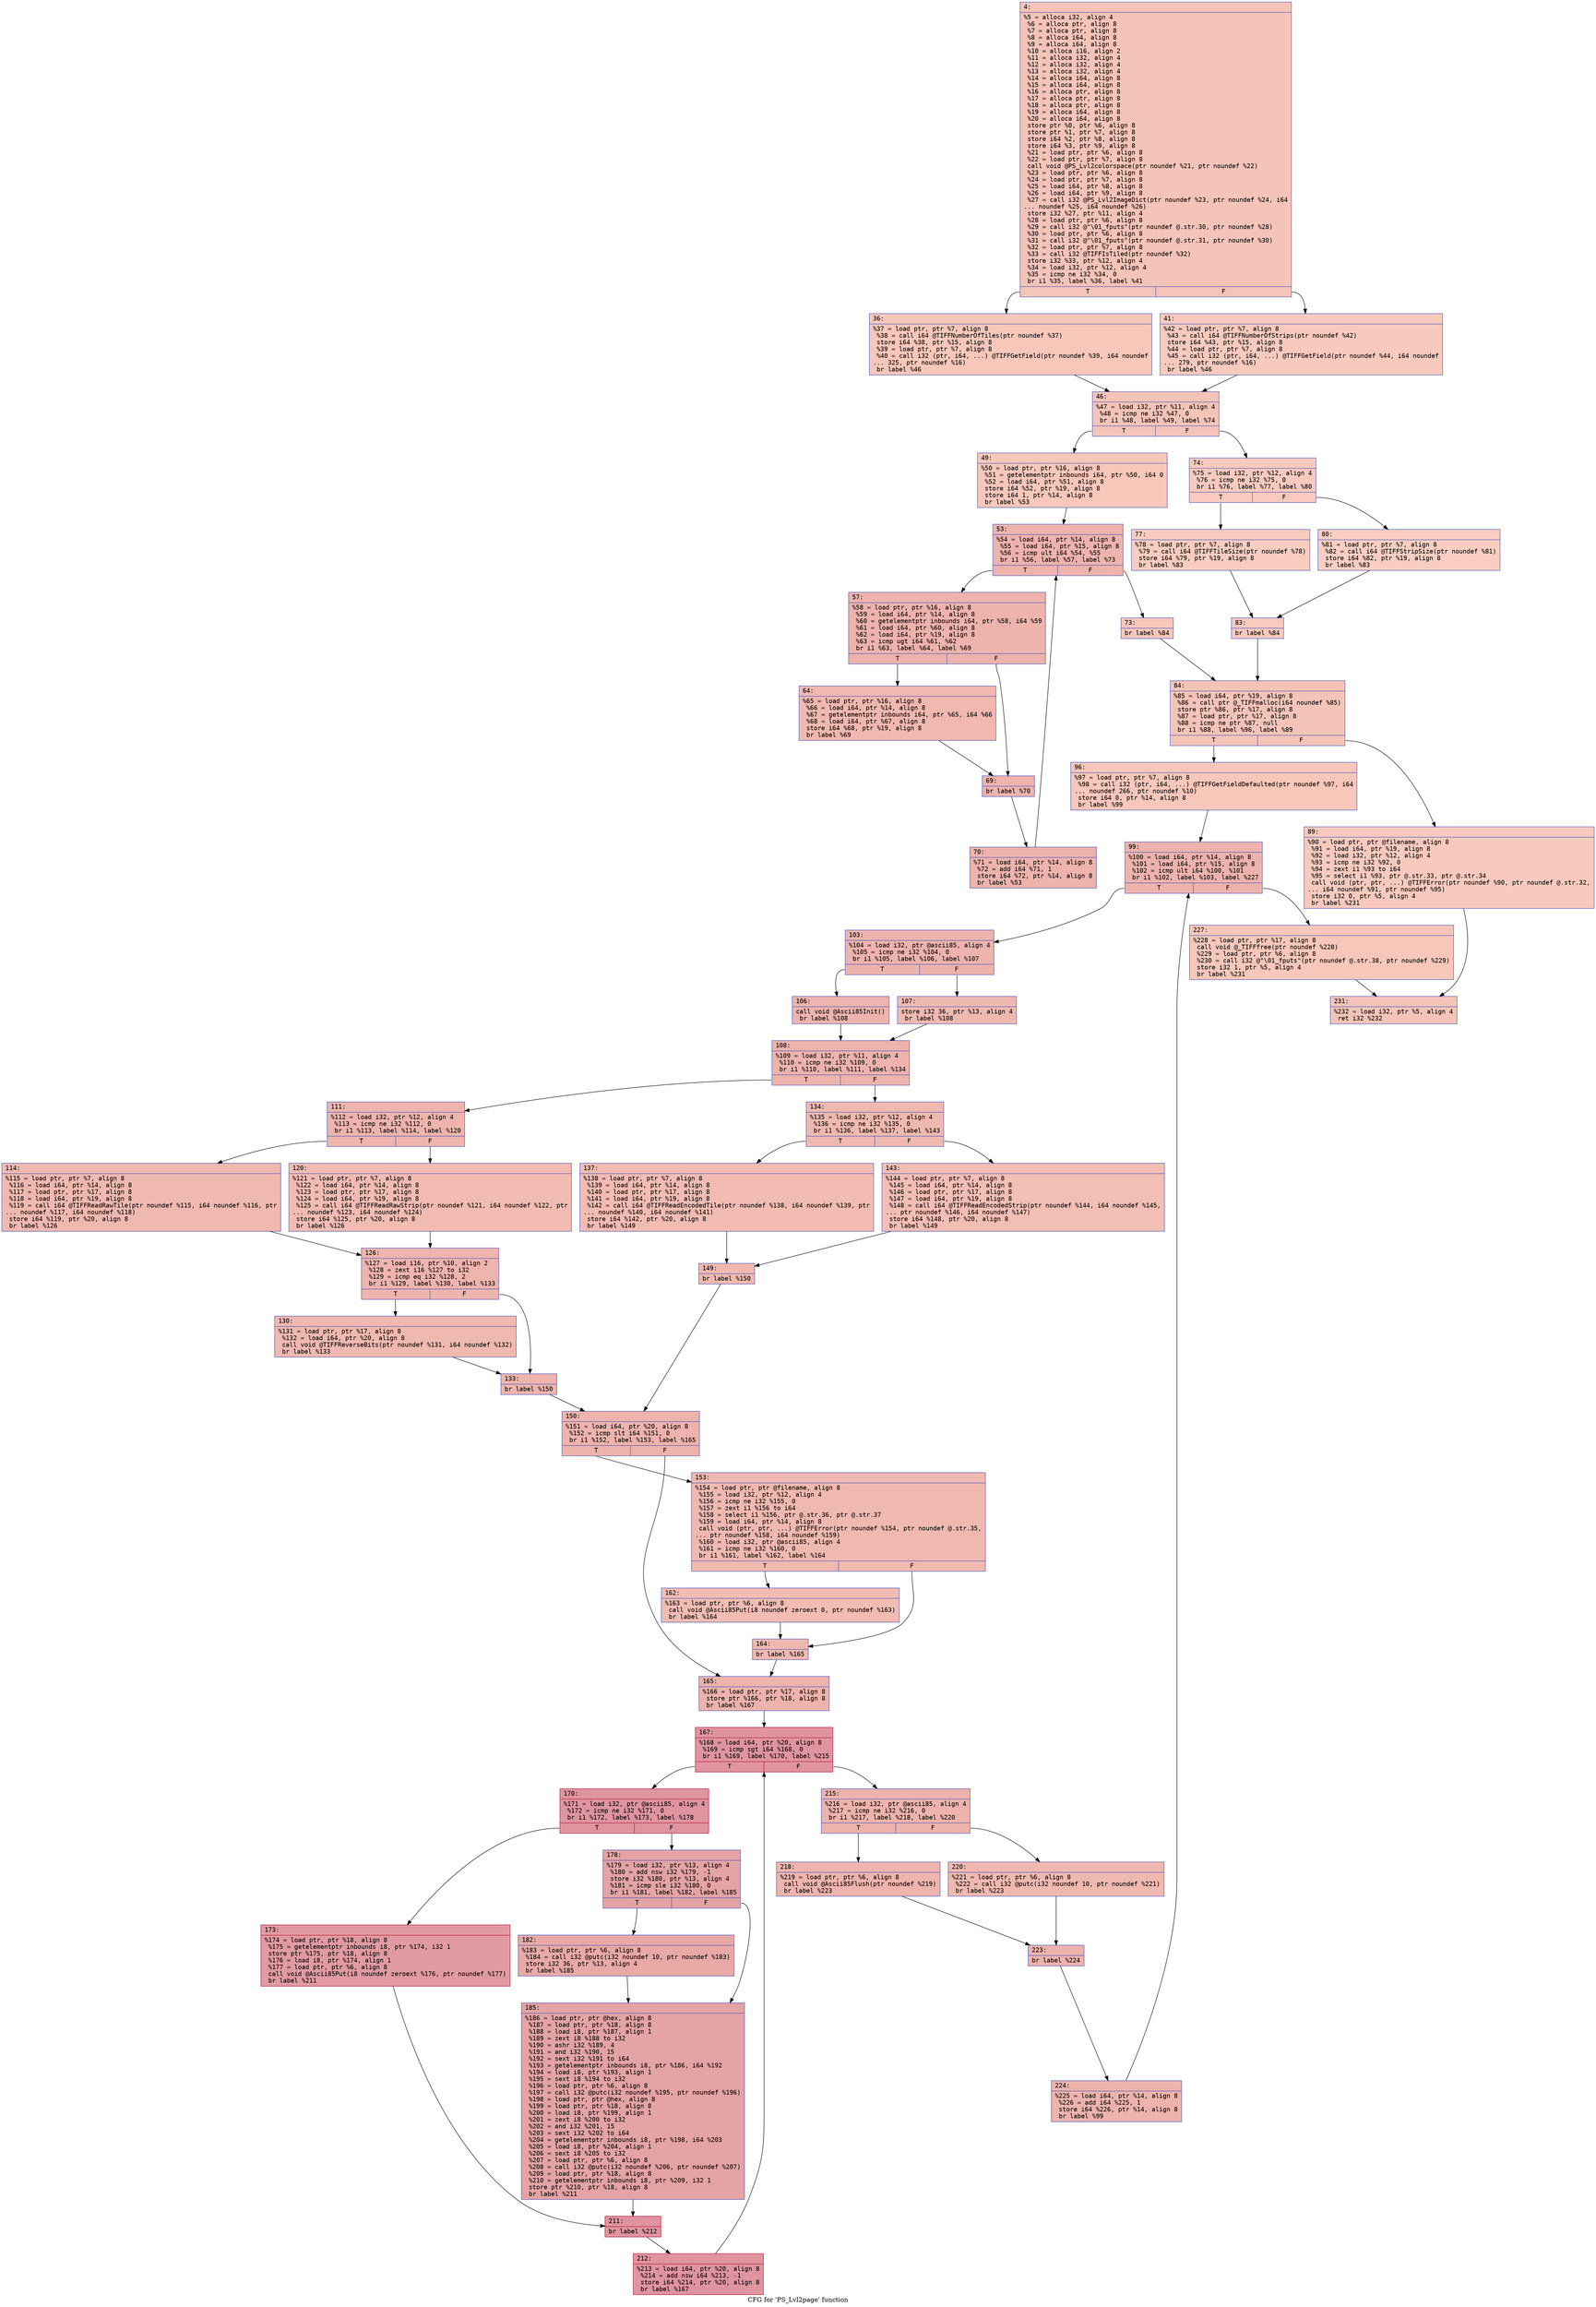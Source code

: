 digraph "CFG for 'PS_Lvl2page' function" {
	label="CFG for 'PS_Lvl2page' function";

	Node0x600001439900 [shape=record,color="#3d50c3ff", style=filled, fillcolor="#e97a5f70" fontname="Courier",label="{4:\l|  %5 = alloca i32, align 4\l  %6 = alloca ptr, align 8\l  %7 = alloca ptr, align 8\l  %8 = alloca i64, align 8\l  %9 = alloca i64, align 8\l  %10 = alloca i16, align 2\l  %11 = alloca i32, align 4\l  %12 = alloca i32, align 4\l  %13 = alloca i32, align 4\l  %14 = alloca i64, align 8\l  %15 = alloca i64, align 8\l  %16 = alloca ptr, align 8\l  %17 = alloca ptr, align 8\l  %18 = alloca ptr, align 8\l  %19 = alloca i64, align 8\l  %20 = alloca i64, align 8\l  store ptr %0, ptr %6, align 8\l  store ptr %1, ptr %7, align 8\l  store i64 %2, ptr %8, align 8\l  store i64 %3, ptr %9, align 8\l  %21 = load ptr, ptr %6, align 8\l  %22 = load ptr, ptr %7, align 8\l  call void @PS_Lvl2colorspace(ptr noundef %21, ptr noundef %22)\l  %23 = load ptr, ptr %6, align 8\l  %24 = load ptr, ptr %7, align 8\l  %25 = load i64, ptr %8, align 8\l  %26 = load i64, ptr %9, align 8\l  %27 = call i32 @PS_Lvl2ImageDict(ptr noundef %23, ptr noundef %24, i64\l... noundef %25, i64 noundef %26)\l  store i32 %27, ptr %11, align 4\l  %28 = load ptr, ptr %6, align 8\l  %29 = call i32 @\"\\01_fputs\"(ptr noundef @.str.30, ptr noundef %28)\l  %30 = load ptr, ptr %6, align 8\l  %31 = call i32 @\"\\01_fputs\"(ptr noundef @.str.31, ptr noundef %30)\l  %32 = load ptr, ptr %7, align 8\l  %33 = call i32 @TIFFIsTiled(ptr noundef %32)\l  store i32 %33, ptr %12, align 4\l  %34 = load i32, ptr %12, align 4\l  %35 = icmp ne i32 %34, 0\l  br i1 %35, label %36, label %41\l|{<s0>T|<s1>F}}"];
	Node0x600001439900:s0 -> Node0x600001439950[tooltip="4 -> 36\nProbability 62.50%" ];
	Node0x600001439900:s1 -> Node0x6000014399a0[tooltip="4 -> 41\nProbability 37.50%" ];
	Node0x600001439950 [shape=record,color="#3d50c3ff", style=filled, fillcolor="#ec7f6370" fontname="Courier",label="{36:\l|  %37 = load ptr, ptr %7, align 8\l  %38 = call i64 @TIFFNumberOfTiles(ptr noundef %37)\l  store i64 %38, ptr %15, align 8\l  %39 = load ptr, ptr %7, align 8\l  %40 = call i32 (ptr, i64, ...) @TIFFGetField(ptr noundef %39, i64 noundef\l... 325, ptr noundef %16)\l  br label %46\l}"];
	Node0x600001439950 -> Node0x6000014399f0[tooltip="36 -> 46\nProbability 100.00%" ];
	Node0x6000014399a0 [shape=record,color="#3d50c3ff", style=filled, fillcolor="#ef886b70" fontname="Courier",label="{41:\l|  %42 = load ptr, ptr %7, align 8\l  %43 = call i64 @TIFFNumberOfStrips(ptr noundef %42)\l  store i64 %43, ptr %15, align 8\l  %44 = load ptr, ptr %7, align 8\l  %45 = call i32 (ptr, i64, ...) @TIFFGetField(ptr noundef %44, i64 noundef\l... 279, ptr noundef %16)\l  br label %46\l}"];
	Node0x6000014399a0 -> Node0x6000014399f0[tooltip="41 -> 46\nProbability 100.00%" ];
	Node0x6000014399f0 [shape=record,color="#3d50c3ff", style=filled, fillcolor="#e97a5f70" fontname="Courier",label="{46:\l|  %47 = load i32, ptr %11, align 4\l  %48 = icmp ne i32 %47, 0\l  br i1 %48, label %49, label %74\l|{<s0>T|<s1>F}}"];
	Node0x6000014399f0:s0 -> Node0x600001439a40[tooltip="46 -> 49\nProbability 62.50%" ];
	Node0x6000014399f0:s1 -> Node0x600001439c70[tooltip="46 -> 74\nProbability 37.50%" ];
	Node0x600001439a40 [shape=record,color="#3d50c3ff", style=filled, fillcolor="#ec7f6370" fontname="Courier",label="{49:\l|  %50 = load ptr, ptr %16, align 8\l  %51 = getelementptr inbounds i64, ptr %50, i64 0\l  %52 = load i64, ptr %51, align 8\l  store i64 %52, ptr %19, align 8\l  store i64 1, ptr %14, align 8\l  br label %53\l}"];
	Node0x600001439a40 -> Node0x600001439a90[tooltip="49 -> 53\nProbability 100.00%" ];
	Node0x600001439a90 [shape=record,color="#3d50c3ff", style=filled, fillcolor="#d6524470" fontname="Courier",label="{53:\l|  %54 = load i64, ptr %14, align 8\l  %55 = load i64, ptr %15, align 8\l  %56 = icmp ult i64 %54, %55\l  br i1 %56, label %57, label %73\l|{<s0>T|<s1>F}}"];
	Node0x600001439a90:s0 -> Node0x600001439ae0[tooltip="53 -> 57\nProbability 96.88%" ];
	Node0x600001439a90:s1 -> Node0x600001439c20[tooltip="53 -> 73\nProbability 3.12%" ];
	Node0x600001439ae0 [shape=record,color="#3d50c3ff", style=filled, fillcolor="#d6524470" fontname="Courier",label="{57:\l|  %58 = load ptr, ptr %16, align 8\l  %59 = load i64, ptr %14, align 8\l  %60 = getelementptr inbounds i64, ptr %58, i64 %59\l  %61 = load i64, ptr %60, align 8\l  %62 = load i64, ptr %19, align 8\l  %63 = icmp ugt i64 %61, %62\l  br i1 %63, label %64, label %69\l|{<s0>T|<s1>F}}"];
	Node0x600001439ae0:s0 -> Node0x600001439b30[tooltip="57 -> 64\nProbability 50.00%" ];
	Node0x600001439ae0:s1 -> Node0x600001439b80[tooltip="57 -> 69\nProbability 50.00%" ];
	Node0x600001439b30 [shape=record,color="#3d50c3ff", style=filled, fillcolor="#dc5d4a70" fontname="Courier",label="{64:\l|  %65 = load ptr, ptr %16, align 8\l  %66 = load i64, ptr %14, align 8\l  %67 = getelementptr inbounds i64, ptr %65, i64 %66\l  %68 = load i64, ptr %67, align 8\l  store i64 %68, ptr %19, align 8\l  br label %69\l}"];
	Node0x600001439b30 -> Node0x600001439b80[tooltip="64 -> 69\nProbability 100.00%" ];
	Node0x600001439b80 [shape=record,color="#3d50c3ff", style=filled, fillcolor="#d6524470" fontname="Courier",label="{69:\l|  br label %70\l}"];
	Node0x600001439b80 -> Node0x600001439bd0[tooltip="69 -> 70\nProbability 100.00%" ];
	Node0x600001439bd0 [shape=record,color="#3d50c3ff", style=filled, fillcolor="#d6524470" fontname="Courier",label="{70:\l|  %71 = load i64, ptr %14, align 8\l  %72 = add i64 %71, 1\l  store i64 %72, ptr %14, align 8\l  br label %53\l}"];
	Node0x600001439bd0 -> Node0x600001439a90[tooltip="70 -> 53\nProbability 100.00%" ];
	Node0x600001439c20 [shape=record,color="#3d50c3ff", style=filled, fillcolor="#ec7f6370" fontname="Courier",label="{73:\l|  br label %84\l}"];
	Node0x600001439c20 -> Node0x600001439db0[tooltip="73 -> 84\nProbability 100.00%" ];
	Node0x600001439c70 [shape=record,color="#3d50c3ff", style=filled, fillcolor="#ef886b70" fontname="Courier",label="{74:\l|  %75 = load i32, ptr %12, align 4\l  %76 = icmp ne i32 %75, 0\l  br i1 %76, label %77, label %80\l|{<s0>T|<s1>F}}"];
	Node0x600001439c70:s0 -> Node0x600001439cc0[tooltip="74 -> 77\nProbability 62.50%" ];
	Node0x600001439c70:s1 -> Node0x600001439d10[tooltip="74 -> 80\nProbability 37.50%" ];
	Node0x600001439cc0 [shape=record,color="#3d50c3ff", style=filled, fillcolor="#f08b6e70" fontname="Courier",label="{77:\l|  %78 = load ptr, ptr %7, align 8\l  %79 = call i64 @TIFFTileSize(ptr noundef %78)\l  store i64 %79, ptr %19, align 8\l  br label %83\l}"];
	Node0x600001439cc0 -> Node0x600001439d60[tooltip="77 -> 83\nProbability 100.00%" ];
	Node0x600001439d10 [shape=record,color="#3d50c3ff", style=filled, fillcolor="#f2907270" fontname="Courier",label="{80:\l|  %81 = load ptr, ptr %7, align 8\l  %82 = call i64 @TIFFStripSize(ptr noundef %81)\l  store i64 %82, ptr %19, align 8\l  br label %83\l}"];
	Node0x600001439d10 -> Node0x600001439d60[tooltip="80 -> 83\nProbability 100.00%" ];
	Node0x600001439d60 [shape=record,color="#3d50c3ff", style=filled, fillcolor="#ef886b70" fontname="Courier",label="{83:\l|  br label %84\l}"];
	Node0x600001439d60 -> Node0x600001439db0[tooltip="83 -> 84\nProbability 100.00%" ];
	Node0x600001439db0 [shape=record,color="#3d50c3ff", style=filled, fillcolor="#e97a5f70" fontname="Courier",label="{84:\l|  %85 = load i64, ptr %19, align 8\l  %86 = call ptr @_TIFFmalloc(i64 noundef %85)\l  store ptr %86, ptr %17, align 8\l  %87 = load ptr, ptr %17, align 8\l  %88 = icmp ne ptr %87, null\l  br i1 %88, label %96, label %89\l|{<s0>T|<s1>F}}"];
	Node0x600001439db0:s0 -> Node0x600001439e50[tooltip="84 -> 96\nProbability 62.50%" ];
	Node0x600001439db0:s1 -> Node0x600001439e00[tooltip="84 -> 89\nProbability 37.50%" ];
	Node0x600001439e00 [shape=record,color="#3d50c3ff", style=filled, fillcolor="#ef886b70" fontname="Courier",label="{89:\l|  %90 = load ptr, ptr @filename, align 8\l  %91 = load i64, ptr %19, align 8\l  %92 = load i32, ptr %12, align 4\l  %93 = icmp ne i32 %92, 0\l  %94 = zext i1 %93 to i64\l  %95 = select i1 %93, ptr @.str.33, ptr @.str.34\l  call void (ptr, ptr, ...) @TIFFError(ptr noundef %90, ptr noundef @.str.32,\l... i64 noundef %91, ptr noundef %95)\l  store i32 0, ptr %5, align 4\l  br label %231\l}"];
	Node0x600001439e00 -> Node0x60000143a940[tooltip="89 -> 231\nProbability 100.00%" ];
	Node0x600001439e50 [shape=record,color="#3d50c3ff", style=filled, fillcolor="#ec7f6370" fontname="Courier",label="{96:\l|  %97 = load ptr, ptr %7, align 8\l  %98 = call i32 (ptr, i64, ...) @TIFFGetFieldDefaulted(ptr noundef %97, i64\l... noundef 266, ptr noundef %10)\l  store i64 0, ptr %14, align 8\l  br label %99\l}"];
	Node0x600001439e50 -> Node0x600001439ea0[tooltip="96 -> 99\nProbability 100.00%" ];
	Node0x600001439ea0 [shape=record,color="#3d50c3ff", style=filled, fillcolor="#d6524470" fontname="Courier",label="{99:\l|  %100 = load i64, ptr %14, align 8\l  %101 = load i64, ptr %15, align 8\l  %102 = icmp ult i64 %100, %101\l  br i1 %102, label %103, label %227\l|{<s0>T|<s1>F}}"];
	Node0x600001439ea0:s0 -> Node0x600001439ef0[tooltip="99 -> 103\nProbability 96.88%" ];
	Node0x600001439ea0:s1 -> Node0x60000143a8f0[tooltip="99 -> 227\nProbability 3.12%" ];
	Node0x600001439ef0 [shape=record,color="#3d50c3ff", style=filled, fillcolor="#d6524470" fontname="Courier",label="{103:\l|  %104 = load i32, ptr @ascii85, align 4\l  %105 = icmp ne i32 %104, 0\l  br i1 %105, label %106, label %107\l|{<s0>T|<s1>F}}"];
	Node0x600001439ef0:s0 -> Node0x600001439f40[tooltip="103 -> 106\nProbability 62.50%" ];
	Node0x600001439ef0:s1 -> Node0x600001439f90[tooltip="103 -> 107\nProbability 37.50%" ];
	Node0x600001439f40 [shape=record,color="#3d50c3ff", style=filled, fillcolor="#d8564670" fontname="Courier",label="{106:\l|  call void @Ascii85Init()\l  br label %108\l}"];
	Node0x600001439f40 -> Node0x600001439fe0[tooltip="106 -> 108\nProbability 100.00%" ];
	Node0x600001439f90 [shape=record,color="#3d50c3ff", style=filled, fillcolor="#de614d70" fontname="Courier",label="{107:\l|  store i32 36, ptr %13, align 4\l  br label %108\l}"];
	Node0x600001439f90 -> Node0x600001439fe0[tooltip="107 -> 108\nProbability 100.00%" ];
	Node0x600001439fe0 [shape=record,color="#3d50c3ff", style=filled, fillcolor="#d6524470" fontname="Courier",label="{108:\l|  %109 = load i32, ptr %11, align 4\l  %110 = icmp ne i32 %109, 0\l  br i1 %110, label %111, label %134\l|{<s0>T|<s1>F}}"];
	Node0x600001439fe0:s0 -> Node0x60000143a030[tooltip="108 -> 111\nProbability 62.50%" ];
	Node0x600001439fe0:s1 -> Node0x60000143a210[tooltip="108 -> 134\nProbability 37.50%" ];
	Node0x60000143a030 [shape=record,color="#3d50c3ff", style=filled, fillcolor="#d8564670" fontname="Courier",label="{111:\l|  %112 = load i32, ptr %12, align 4\l  %113 = icmp ne i32 %112, 0\l  br i1 %113, label %114, label %120\l|{<s0>T|<s1>F}}"];
	Node0x60000143a030:s0 -> Node0x60000143a080[tooltip="111 -> 114\nProbability 62.50%" ];
	Node0x60000143a030:s1 -> Node0x60000143a0d0[tooltip="111 -> 120\nProbability 37.50%" ];
	Node0x60000143a080 [shape=record,color="#3d50c3ff", style=filled, fillcolor="#de614d70" fontname="Courier",label="{114:\l|  %115 = load ptr, ptr %7, align 8\l  %116 = load i64, ptr %14, align 8\l  %117 = load ptr, ptr %17, align 8\l  %118 = load i64, ptr %19, align 8\l  %119 = call i64 @TIFFReadRawTile(ptr noundef %115, i64 noundef %116, ptr\l... noundef %117, i64 noundef %118)\l  store i64 %119, ptr %20, align 8\l  br label %126\l}"];
	Node0x60000143a080 -> Node0x60000143a120[tooltip="114 -> 126\nProbability 100.00%" ];
	Node0x60000143a0d0 [shape=record,color="#3d50c3ff", style=filled, fillcolor="#e1675170" fontname="Courier",label="{120:\l|  %121 = load ptr, ptr %7, align 8\l  %122 = load i64, ptr %14, align 8\l  %123 = load ptr, ptr %17, align 8\l  %124 = load i64, ptr %19, align 8\l  %125 = call i64 @TIFFReadRawStrip(ptr noundef %121, i64 noundef %122, ptr\l... noundef %123, i64 noundef %124)\l  store i64 %125, ptr %20, align 8\l  br label %126\l}"];
	Node0x60000143a0d0 -> Node0x60000143a120[tooltip="120 -> 126\nProbability 100.00%" ];
	Node0x60000143a120 [shape=record,color="#3d50c3ff", style=filled, fillcolor="#d8564670" fontname="Courier",label="{126:\l|  %127 = load i16, ptr %10, align 2\l  %128 = zext i16 %127 to i32\l  %129 = icmp eq i32 %128, 2\l  br i1 %129, label %130, label %133\l|{<s0>T|<s1>F}}"];
	Node0x60000143a120:s0 -> Node0x60000143a170[tooltip="126 -> 130\nProbability 50.00%" ];
	Node0x60000143a120:s1 -> Node0x60000143a1c0[tooltip="126 -> 133\nProbability 50.00%" ];
	Node0x60000143a170 [shape=record,color="#3d50c3ff", style=filled, fillcolor="#de614d70" fontname="Courier",label="{130:\l|  %131 = load ptr, ptr %17, align 8\l  %132 = load i64, ptr %20, align 8\l  call void @TIFFReverseBits(ptr noundef %131, i64 noundef %132)\l  br label %133\l}"];
	Node0x60000143a170 -> Node0x60000143a1c0[tooltip="130 -> 133\nProbability 100.00%" ];
	Node0x60000143a1c0 [shape=record,color="#3d50c3ff", style=filled, fillcolor="#d8564670" fontname="Courier",label="{133:\l|  br label %150\l}"];
	Node0x60000143a1c0 -> Node0x60000143a350[tooltip="133 -> 150\nProbability 100.00%" ];
	Node0x60000143a210 [shape=record,color="#3d50c3ff", style=filled, fillcolor="#de614d70" fontname="Courier",label="{134:\l|  %135 = load i32, ptr %12, align 4\l  %136 = icmp ne i32 %135, 0\l  br i1 %136, label %137, label %143\l|{<s0>T|<s1>F}}"];
	Node0x60000143a210:s0 -> Node0x60000143a260[tooltip="134 -> 137\nProbability 62.50%" ];
	Node0x60000143a210:s1 -> Node0x60000143a2b0[tooltip="134 -> 143\nProbability 37.50%" ];
	Node0x60000143a260 [shape=record,color="#3d50c3ff", style=filled, fillcolor="#e1675170" fontname="Courier",label="{137:\l|  %138 = load ptr, ptr %7, align 8\l  %139 = load i64, ptr %14, align 8\l  %140 = load ptr, ptr %17, align 8\l  %141 = load i64, ptr %19, align 8\l  %142 = call i64 @TIFFReadEncodedTile(ptr noundef %138, i64 noundef %139, ptr\l... noundef %140, i64 noundef %141)\l  store i64 %142, ptr %20, align 8\l  br label %149\l}"];
	Node0x60000143a260 -> Node0x60000143a300[tooltip="137 -> 149\nProbability 100.00%" ];
	Node0x60000143a2b0 [shape=record,color="#3d50c3ff", style=filled, fillcolor="#e36c5570" fontname="Courier",label="{143:\l|  %144 = load ptr, ptr %7, align 8\l  %145 = load i64, ptr %14, align 8\l  %146 = load ptr, ptr %17, align 8\l  %147 = load i64, ptr %19, align 8\l  %148 = call i64 @TIFFReadEncodedStrip(ptr noundef %144, i64 noundef %145,\l... ptr noundef %146, i64 noundef %147)\l  store i64 %148, ptr %20, align 8\l  br label %149\l}"];
	Node0x60000143a2b0 -> Node0x60000143a300[tooltip="143 -> 149\nProbability 100.00%" ];
	Node0x60000143a300 [shape=record,color="#3d50c3ff", style=filled, fillcolor="#de614d70" fontname="Courier",label="{149:\l|  br label %150\l}"];
	Node0x60000143a300 -> Node0x60000143a350[tooltip="149 -> 150\nProbability 100.00%" ];
	Node0x60000143a350 [shape=record,color="#3d50c3ff", style=filled, fillcolor="#d6524470" fontname="Courier",label="{150:\l|  %151 = load i64, ptr %20, align 8\l  %152 = icmp slt i64 %151, 0\l  br i1 %152, label %153, label %165\l|{<s0>T|<s1>F}}"];
	Node0x60000143a350:s0 -> Node0x60000143a3a0[tooltip="150 -> 153\nProbability 37.50%" ];
	Node0x60000143a350:s1 -> Node0x60000143a490[tooltip="150 -> 165\nProbability 62.50%" ];
	Node0x60000143a3a0 [shape=record,color="#3d50c3ff", style=filled, fillcolor="#de614d70" fontname="Courier",label="{153:\l|  %154 = load ptr, ptr @filename, align 8\l  %155 = load i32, ptr %12, align 4\l  %156 = icmp ne i32 %155, 0\l  %157 = zext i1 %156 to i64\l  %158 = select i1 %156, ptr @.str.36, ptr @.str.37\l  %159 = load i64, ptr %14, align 8\l  call void (ptr, ptr, ...) @TIFFError(ptr noundef %154, ptr noundef @.str.35,\l... ptr noundef %158, i64 noundef %159)\l  %160 = load i32, ptr @ascii85, align 4\l  %161 = icmp ne i32 %160, 0\l  br i1 %161, label %162, label %164\l|{<s0>T|<s1>F}}"];
	Node0x60000143a3a0:s0 -> Node0x60000143a3f0[tooltip="153 -> 162\nProbability 62.50%" ];
	Node0x60000143a3a0:s1 -> Node0x60000143a440[tooltip="153 -> 164\nProbability 37.50%" ];
	Node0x60000143a3f0 [shape=record,color="#3d50c3ff", style=filled, fillcolor="#e1675170" fontname="Courier",label="{162:\l|  %163 = load ptr, ptr %6, align 8\l  call void @Ascii85Put(i8 noundef zeroext 0, ptr noundef %163)\l  br label %164\l}"];
	Node0x60000143a3f0 -> Node0x60000143a440[tooltip="162 -> 164\nProbability 100.00%" ];
	Node0x60000143a440 [shape=record,color="#3d50c3ff", style=filled, fillcolor="#de614d70" fontname="Courier",label="{164:\l|  br label %165\l}"];
	Node0x60000143a440 -> Node0x60000143a490[tooltip="164 -> 165\nProbability 100.00%" ];
	Node0x60000143a490 [shape=record,color="#3d50c3ff", style=filled, fillcolor="#d6524470" fontname="Courier",label="{165:\l|  %166 = load ptr, ptr %17, align 8\l  store ptr %166, ptr %18, align 8\l  br label %167\l}"];
	Node0x60000143a490 -> Node0x60000143a4e0[tooltip="165 -> 167\nProbability 100.00%" ];
	Node0x60000143a4e0 [shape=record,color="#b70d28ff", style=filled, fillcolor="#b70d2870" fontname="Courier",label="{167:\l|  %168 = load i64, ptr %20, align 8\l  %169 = icmp sgt i64 %168, 0\l  br i1 %169, label %170, label %215\l|{<s0>T|<s1>F}}"];
	Node0x60000143a4e0:s0 -> Node0x60000143a530[tooltip="167 -> 170\nProbability 96.88%" ];
	Node0x60000143a4e0:s1 -> Node0x60000143a760[tooltip="167 -> 215\nProbability 3.12%" ];
	Node0x60000143a530 [shape=record,color="#b70d28ff", style=filled, fillcolor="#b70d2870" fontname="Courier",label="{170:\l|  %171 = load i32, ptr @ascii85, align 4\l  %172 = icmp ne i32 %171, 0\l  br i1 %172, label %173, label %178\l|{<s0>T|<s1>F}}"];
	Node0x60000143a530:s0 -> Node0x60000143a580[tooltip="170 -> 173\nProbability 62.50%" ];
	Node0x60000143a530:s1 -> Node0x60000143a5d0[tooltip="170 -> 178\nProbability 37.50%" ];
	Node0x60000143a580 [shape=record,color="#b70d28ff", style=filled, fillcolor="#bb1b2c70" fontname="Courier",label="{173:\l|  %174 = load ptr, ptr %18, align 8\l  %175 = getelementptr inbounds i8, ptr %174, i32 1\l  store ptr %175, ptr %18, align 8\l  %176 = load i8, ptr %174, align 1\l  %177 = load ptr, ptr %6, align 8\l  call void @Ascii85Put(i8 noundef zeroext %176, ptr noundef %177)\l  br label %211\l}"];
	Node0x60000143a580 -> Node0x60000143a6c0[tooltip="173 -> 211\nProbability 100.00%" ];
	Node0x60000143a5d0 [shape=record,color="#3d50c3ff", style=filled, fillcolor="#c32e3170" fontname="Courier",label="{178:\l|  %179 = load i32, ptr %13, align 4\l  %180 = add nsw i32 %179, -1\l  store i32 %180, ptr %13, align 4\l  %181 = icmp sle i32 %180, 0\l  br i1 %181, label %182, label %185\l|{<s0>T|<s1>F}}"];
	Node0x60000143a5d0:s0 -> Node0x60000143a620[tooltip="178 -> 182\nProbability 50.00%" ];
	Node0x60000143a5d0:s1 -> Node0x60000143a670[tooltip="178 -> 185\nProbability 50.00%" ];
	Node0x60000143a620 [shape=record,color="#3d50c3ff", style=filled, fillcolor="#ca3b3770" fontname="Courier",label="{182:\l|  %183 = load ptr, ptr %6, align 8\l  %184 = call i32 @putc(i32 noundef 10, ptr noundef %183)\l  store i32 36, ptr %13, align 4\l  br label %185\l}"];
	Node0x60000143a620 -> Node0x60000143a670[tooltip="182 -> 185\nProbability 100.00%" ];
	Node0x60000143a670 [shape=record,color="#3d50c3ff", style=filled, fillcolor="#c32e3170" fontname="Courier",label="{185:\l|  %186 = load ptr, ptr @hex, align 8\l  %187 = load ptr, ptr %18, align 8\l  %188 = load i8, ptr %187, align 1\l  %189 = zext i8 %188 to i32\l  %190 = ashr i32 %189, 4\l  %191 = and i32 %190, 15\l  %192 = sext i32 %191 to i64\l  %193 = getelementptr inbounds i8, ptr %186, i64 %192\l  %194 = load i8, ptr %193, align 1\l  %195 = sext i8 %194 to i32\l  %196 = load ptr, ptr %6, align 8\l  %197 = call i32 @putc(i32 noundef %195, ptr noundef %196)\l  %198 = load ptr, ptr @hex, align 8\l  %199 = load ptr, ptr %18, align 8\l  %200 = load i8, ptr %199, align 1\l  %201 = zext i8 %200 to i32\l  %202 = and i32 %201, 15\l  %203 = sext i32 %202 to i64\l  %204 = getelementptr inbounds i8, ptr %198, i64 %203\l  %205 = load i8, ptr %204, align 1\l  %206 = sext i8 %205 to i32\l  %207 = load ptr, ptr %6, align 8\l  %208 = call i32 @putc(i32 noundef %206, ptr noundef %207)\l  %209 = load ptr, ptr %18, align 8\l  %210 = getelementptr inbounds i8, ptr %209, i32 1\l  store ptr %210, ptr %18, align 8\l  br label %211\l}"];
	Node0x60000143a670 -> Node0x60000143a6c0[tooltip="185 -> 211\nProbability 100.00%" ];
	Node0x60000143a6c0 [shape=record,color="#b70d28ff", style=filled, fillcolor="#b70d2870" fontname="Courier",label="{211:\l|  br label %212\l}"];
	Node0x60000143a6c0 -> Node0x60000143a710[tooltip="211 -> 212\nProbability 100.00%" ];
	Node0x60000143a710 [shape=record,color="#b70d28ff", style=filled, fillcolor="#b70d2870" fontname="Courier",label="{212:\l|  %213 = load i64, ptr %20, align 8\l  %214 = add nsw i64 %213, -1\l  store i64 %214, ptr %20, align 8\l  br label %167\l}"];
	Node0x60000143a710 -> Node0x60000143a4e0[tooltip="212 -> 167\nProbability 100.00%" ];
	Node0x60000143a760 [shape=record,color="#3d50c3ff", style=filled, fillcolor="#d6524470" fontname="Courier",label="{215:\l|  %216 = load i32, ptr @ascii85, align 4\l  %217 = icmp ne i32 %216, 0\l  br i1 %217, label %218, label %220\l|{<s0>T|<s1>F}}"];
	Node0x60000143a760:s0 -> Node0x60000143a7b0[tooltip="215 -> 218\nProbability 62.50%" ];
	Node0x60000143a760:s1 -> Node0x60000143a800[tooltip="215 -> 220\nProbability 37.50%" ];
	Node0x60000143a7b0 [shape=record,color="#3d50c3ff", style=filled, fillcolor="#d8564670" fontname="Courier",label="{218:\l|  %219 = load ptr, ptr %6, align 8\l  call void @Ascii85Flush(ptr noundef %219)\l  br label %223\l}"];
	Node0x60000143a7b0 -> Node0x60000143a850[tooltip="218 -> 223\nProbability 100.00%" ];
	Node0x60000143a800 [shape=record,color="#3d50c3ff", style=filled, fillcolor="#de614d70" fontname="Courier",label="{220:\l|  %221 = load ptr, ptr %6, align 8\l  %222 = call i32 @putc(i32 noundef 10, ptr noundef %221)\l  br label %223\l}"];
	Node0x60000143a800 -> Node0x60000143a850[tooltip="220 -> 223\nProbability 100.00%" ];
	Node0x60000143a850 [shape=record,color="#3d50c3ff", style=filled, fillcolor="#d6524470" fontname="Courier",label="{223:\l|  br label %224\l}"];
	Node0x60000143a850 -> Node0x60000143a8a0[tooltip="223 -> 224\nProbability 100.00%" ];
	Node0x60000143a8a0 [shape=record,color="#3d50c3ff", style=filled, fillcolor="#d6524470" fontname="Courier",label="{224:\l|  %225 = load i64, ptr %14, align 8\l  %226 = add i64 %225, 1\l  store i64 %226, ptr %14, align 8\l  br label %99\l}"];
	Node0x60000143a8a0 -> Node0x600001439ea0[tooltip="224 -> 99\nProbability 100.00%" ];
	Node0x60000143a8f0 [shape=record,color="#3d50c3ff", style=filled, fillcolor="#ec7f6370" fontname="Courier",label="{227:\l|  %228 = load ptr, ptr %17, align 8\l  call void @_TIFFfree(ptr noundef %228)\l  %229 = load ptr, ptr %6, align 8\l  %230 = call i32 @\"\\01_fputs\"(ptr noundef @.str.38, ptr noundef %229)\l  store i32 1, ptr %5, align 4\l  br label %231\l}"];
	Node0x60000143a8f0 -> Node0x60000143a940[tooltip="227 -> 231\nProbability 100.00%" ];
	Node0x60000143a940 [shape=record,color="#3d50c3ff", style=filled, fillcolor="#e97a5f70" fontname="Courier",label="{231:\l|  %232 = load i32, ptr %5, align 4\l  ret i32 %232\l}"];
}
